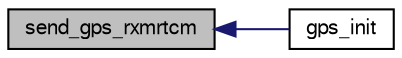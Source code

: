 digraph "send_gps_rxmrtcm"
{
  edge [fontname="FreeSans",fontsize="10",labelfontname="FreeSans",labelfontsize="10"];
  node [fontname="FreeSans",fontsize="10",shape=record];
  rankdir="LR";
  Node1 [label="send_gps_rxmrtcm",height=0.2,width=0.4,color="black", fillcolor="grey75", style="filled", fontcolor="black"];
  Node1 -> Node2 [dir="back",color="midnightblue",fontsize="10",style="solid",fontname="FreeSans"];
  Node2 [label="gps_init",height=0.2,width=0.4,color="black", fillcolor="white", style="filled",URL="$gps_8h.html#ab37f7040b9efd19fdd3f92b1df77e771",tooltip="initialize the global GPS state "];
}
